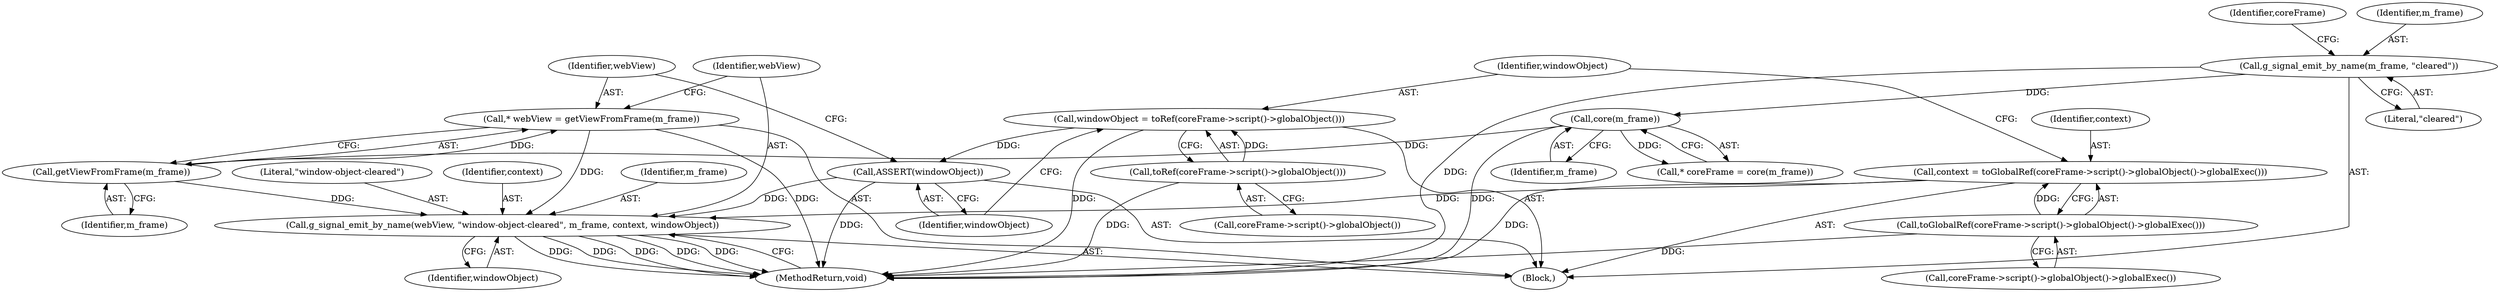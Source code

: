 digraph "0_Chrome_a0af50481db56aa780942e8595a20c36b2c34f5c@pointer" {
"1000140" [label="(Call,g_signal_emit_by_name(webView, \"window-object-cleared\", m_frame, context, windowObject))"];
"1000136" [label="(Call,* webView = getViewFromFrame(m_frame))"];
"1000138" [label="(Call,getViewFromFrame(m_frame))"];
"1000108" [label="(Call,core(m_frame))"];
"1000102" [label="(Call,g_signal_emit_by_name(m_frame, \"cleared\"))"];
"1000124" [label="(Call,context = toGlobalRef(coreFrame->script()->globalObject()->globalExec()))"];
"1000126" [label="(Call,toGlobalRef(coreFrame->script()->globalObject()->globalExec()))"];
"1000133" [label="(Call,ASSERT(windowObject))"];
"1000129" [label="(Call,windowObject = toRef(coreFrame->script()->globalObject()))"];
"1000131" [label="(Call,toRef(coreFrame->script()->globalObject()))"];
"1000138" [label="(Call,getViewFromFrame(m_frame))"];
"1000104" [label="(Literal,\"cleared\")"];
"1000126" [label="(Call,toGlobalRef(coreFrame->script()->globalObject()->globalExec()))"];
"1000124" [label="(Call,context = toGlobalRef(coreFrame->script()->globalObject()->globalExec()))"];
"1000107" [label="(Identifier,coreFrame)"];
"1000145" [label="(Identifier,windowObject)"];
"1000132" [label="(Call,coreFrame->script()->globalObject())"];
"1000106" [label="(Call,* coreFrame = core(m_frame))"];
"1000130" [label="(Identifier,windowObject)"];
"1000103" [label="(Identifier,m_frame)"];
"1000146" [label="(MethodReturn,void)"];
"1000140" [label="(Call,g_signal_emit_by_name(webView, \"window-object-cleared\", m_frame, context, windowObject))"];
"1000129" [label="(Call,windowObject = toRef(coreFrame->script()->globalObject()))"];
"1000131" [label="(Call,toRef(coreFrame->script()->globalObject()))"];
"1000101" [label="(Block,)"];
"1000137" [label="(Identifier,webView)"];
"1000102" [label="(Call,g_signal_emit_by_name(m_frame, \"cleared\"))"];
"1000136" [label="(Call,* webView = getViewFromFrame(m_frame))"];
"1000133" [label="(Call,ASSERT(windowObject))"];
"1000144" [label="(Identifier,context)"];
"1000142" [label="(Literal,\"window-object-cleared\")"];
"1000139" [label="(Identifier,m_frame)"];
"1000127" [label="(Call,coreFrame->script()->globalObject()->globalExec())"];
"1000109" [label="(Identifier,m_frame)"];
"1000108" [label="(Call,core(m_frame))"];
"1000141" [label="(Identifier,webView)"];
"1000143" [label="(Identifier,m_frame)"];
"1000125" [label="(Identifier,context)"];
"1000134" [label="(Identifier,windowObject)"];
"1000140" -> "1000101"  [label="AST: "];
"1000140" -> "1000145"  [label="CFG: "];
"1000141" -> "1000140"  [label="AST: "];
"1000142" -> "1000140"  [label="AST: "];
"1000143" -> "1000140"  [label="AST: "];
"1000144" -> "1000140"  [label="AST: "];
"1000145" -> "1000140"  [label="AST: "];
"1000146" -> "1000140"  [label="CFG: "];
"1000140" -> "1000146"  [label="DDG: "];
"1000140" -> "1000146"  [label="DDG: "];
"1000140" -> "1000146"  [label="DDG: "];
"1000140" -> "1000146"  [label="DDG: "];
"1000140" -> "1000146"  [label="DDG: "];
"1000136" -> "1000140"  [label="DDG: "];
"1000138" -> "1000140"  [label="DDG: "];
"1000124" -> "1000140"  [label="DDG: "];
"1000133" -> "1000140"  [label="DDG: "];
"1000136" -> "1000101"  [label="AST: "];
"1000136" -> "1000138"  [label="CFG: "];
"1000137" -> "1000136"  [label="AST: "];
"1000138" -> "1000136"  [label="AST: "];
"1000141" -> "1000136"  [label="CFG: "];
"1000136" -> "1000146"  [label="DDG: "];
"1000138" -> "1000136"  [label="DDG: "];
"1000138" -> "1000139"  [label="CFG: "];
"1000139" -> "1000138"  [label="AST: "];
"1000108" -> "1000138"  [label="DDG: "];
"1000108" -> "1000106"  [label="AST: "];
"1000108" -> "1000109"  [label="CFG: "];
"1000109" -> "1000108"  [label="AST: "];
"1000106" -> "1000108"  [label="CFG: "];
"1000108" -> "1000146"  [label="DDG: "];
"1000108" -> "1000106"  [label="DDG: "];
"1000102" -> "1000108"  [label="DDG: "];
"1000102" -> "1000101"  [label="AST: "];
"1000102" -> "1000104"  [label="CFG: "];
"1000103" -> "1000102"  [label="AST: "];
"1000104" -> "1000102"  [label="AST: "];
"1000107" -> "1000102"  [label="CFG: "];
"1000102" -> "1000146"  [label="DDG: "];
"1000124" -> "1000101"  [label="AST: "];
"1000124" -> "1000126"  [label="CFG: "];
"1000125" -> "1000124"  [label="AST: "];
"1000126" -> "1000124"  [label="AST: "];
"1000130" -> "1000124"  [label="CFG: "];
"1000124" -> "1000146"  [label="DDG: "];
"1000126" -> "1000124"  [label="DDG: "];
"1000126" -> "1000127"  [label="CFG: "];
"1000127" -> "1000126"  [label="AST: "];
"1000126" -> "1000146"  [label="DDG: "];
"1000133" -> "1000101"  [label="AST: "];
"1000133" -> "1000134"  [label="CFG: "];
"1000134" -> "1000133"  [label="AST: "];
"1000137" -> "1000133"  [label="CFG: "];
"1000133" -> "1000146"  [label="DDG: "];
"1000129" -> "1000133"  [label="DDG: "];
"1000129" -> "1000101"  [label="AST: "];
"1000129" -> "1000131"  [label="CFG: "];
"1000130" -> "1000129"  [label="AST: "];
"1000131" -> "1000129"  [label="AST: "];
"1000134" -> "1000129"  [label="CFG: "];
"1000129" -> "1000146"  [label="DDG: "];
"1000131" -> "1000129"  [label="DDG: "];
"1000131" -> "1000132"  [label="CFG: "];
"1000132" -> "1000131"  [label="AST: "];
"1000131" -> "1000146"  [label="DDG: "];
}
